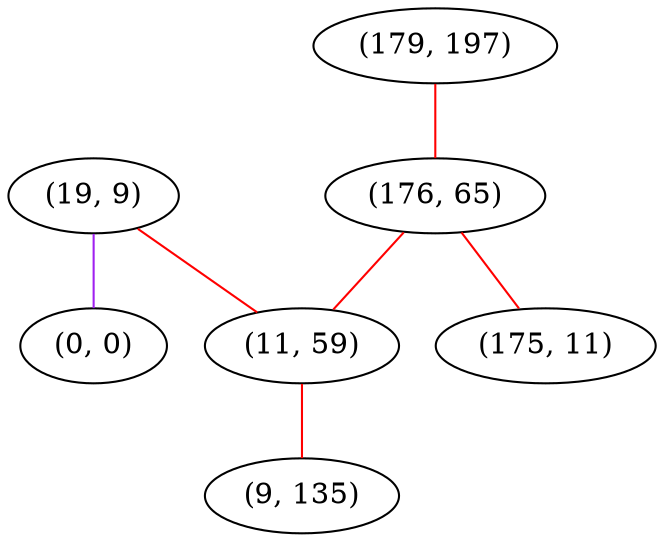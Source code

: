 graph "" {
"(19, 9)";
"(179, 197)";
"(176, 65)";
"(175, 11)";
"(0, 0)";
"(11, 59)";
"(9, 135)";
"(19, 9)" -- "(0, 0)"  [color=purple, key=0, weight=4];
"(19, 9)" -- "(11, 59)"  [color=red, key=0, weight=1];
"(179, 197)" -- "(176, 65)"  [color=red, key=0, weight=1];
"(176, 65)" -- "(175, 11)"  [color=red, key=0, weight=1];
"(176, 65)" -- "(11, 59)"  [color=red, key=0, weight=1];
"(11, 59)" -- "(9, 135)"  [color=red, key=0, weight=1];
}
